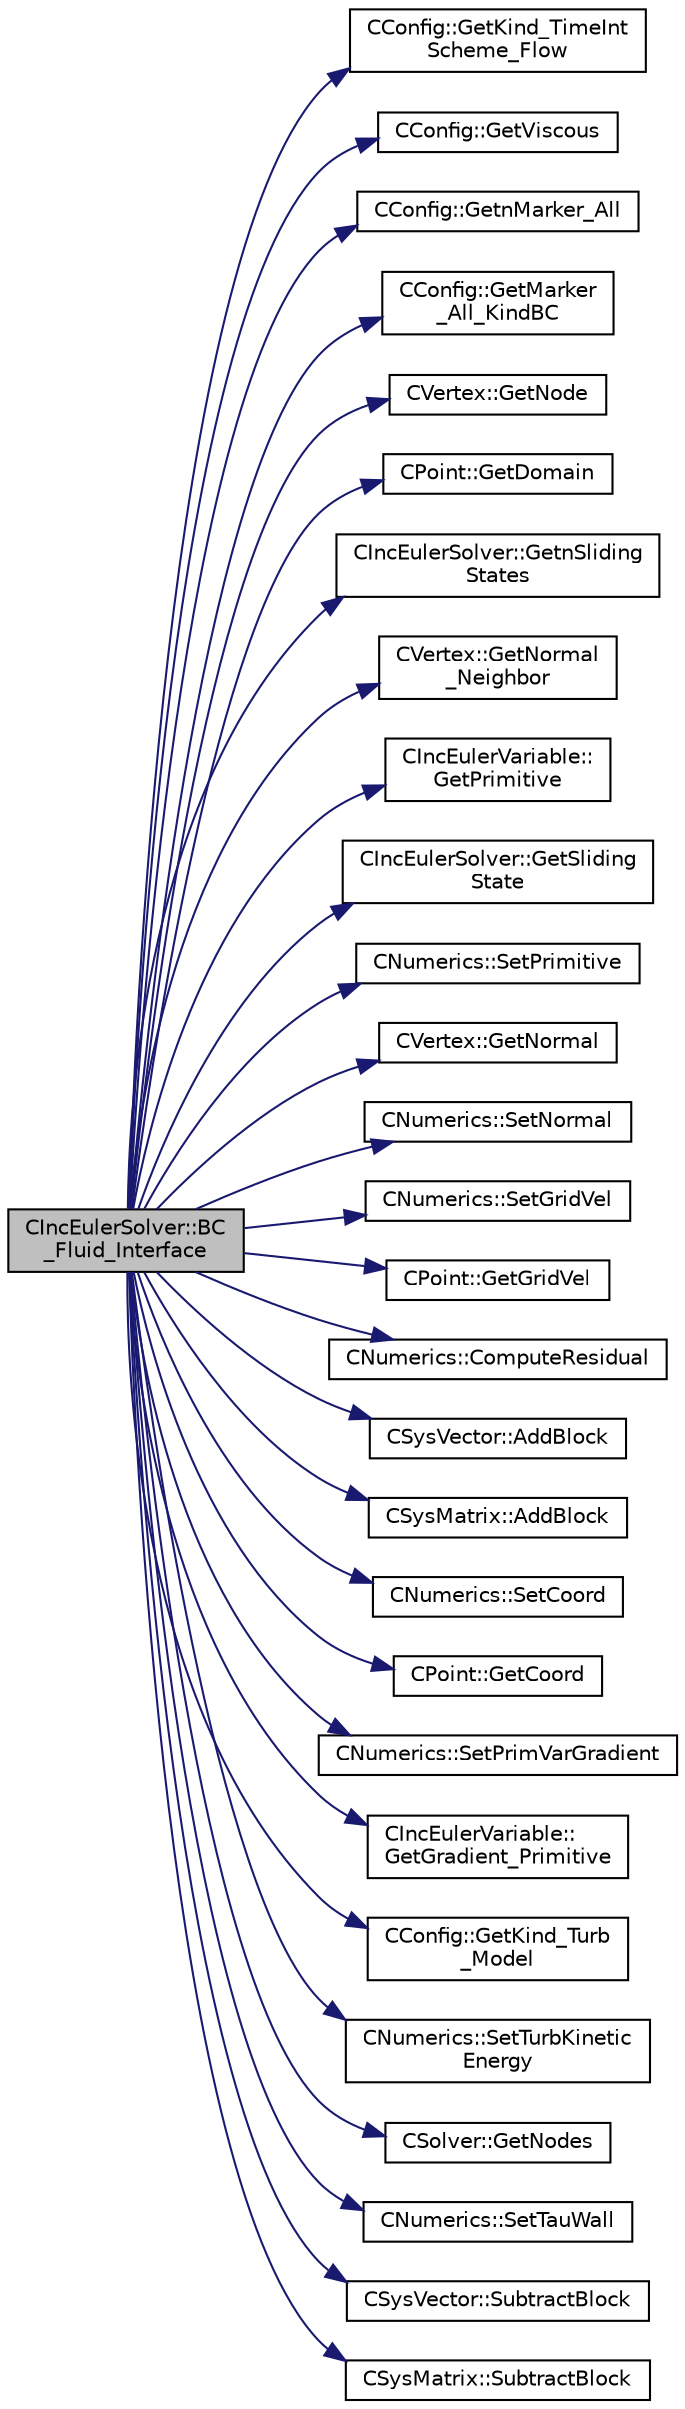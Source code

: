digraph "CIncEulerSolver::BC_Fluid_Interface"
{
  edge [fontname="Helvetica",fontsize="10",labelfontname="Helvetica",labelfontsize="10"];
  node [fontname="Helvetica",fontsize="10",shape=record];
  rankdir="LR";
  Node382 [label="CIncEulerSolver::BC\l_Fluid_Interface",height=0.2,width=0.4,color="black", fillcolor="grey75", style="filled", fontcolor="black"];
  Node382 -> Node383 [color="midnightblue",fontsize="10",style="solid",fontname="Helvetica"];
  Node383 [label="CConfig::GetKind_TimeInt\lScheme_Flow",height=0.2,width=0.4,color="black", fillcolor="white", style="filled",URL="$class_c_config.html#a20e5fd7b43cfd2bf2bcf5137f12bc635",tooltip="Get the kind of integration scheme (explicit or implicit) for the flow equations. ..."];
  Node382 -> Node384 [color="midnightblue",fontsize="10",style="solid",fontname="Helvetica"];
  Node384 [label="CConfig::GetViscous",height=0.2,width=0.4,color="black", fillcolor="white", style="filled",URL="$class_c_config.html#a2e9af0bd3e1f5ed865e81b627e94a662",tooltip="Determines if problem is viscous. "];
  Node382 -> Node385 [color="midnightblue",fontsize="10",style="solid",fontname="Helvetica"];
  Node385 [label="CConfig::GetnMarker_All",height=0.2,width=0.4,color="black", fillcolor="white", style="filled",URL="$class_c_config.html#a300c4884edfc0c2acf395036439004f4",tooltip="Get the total number of boundary markers including send/receive domains. "];
  Node382 -> Node386 [color="midnightblue",fontsize="10",style="solid",fontname="Helvetica"];
  Node386 [label="CConfig::GetMarker\l_All_KindBC",height=0.2,width=0.4,color="black", fillcolor="white", style="filled",URL="$class_c_config.html#a57d43acc1457d2d27095ce006218862e",tooltip="Get the kind of boundary for each marker. "];
  Node382 -> Node387 [color="midnightblue",fontsize="10",style="solid",fontname="Helvetica"];
  Node387 [label="CVertex::GetNode",height=0.2,width=0.4,color="black", fillcolor="white", style="filled",URL="$class_c_vertex.html#a95c513bf927464157ed96b6c79779a1f",tooltip="Get the node of the vertex. "];
  Node382 -> Node388 [color="midnightblue",fontsize="10",style="solid",fontname="Helvetica"];
  Node388 [label="CPoint::GetDomain",height=0.2,width=0.4,color="black", fillcolor="white", style="filled",URL="$class_c_point.html#a1d7e22a60d4cfef356af1cba2bab3e55",tooltip="For parallel computation, its indicates if a point must be computed or not. "];
  Node382 -> Node389 [color="midnightblue",fontsize="10",style="solid",fontname="Helvetica"];
  Node389 [label="CIncEulerSolver::GetnSliding\lStates",height=0.2,width=0.4,color="black", fillcolor="white", style="filled",URL="$class_c_inc_euler_solver.html#a4e536cdaed898e3878989932055c1b93",tooltip="Get the number of outer state for fluid interface nodes. "];
  Node382 -> Node390 [color="midnightblue",fontsize="10",style="solid",fontname="Helvetica"];
  Node390 [label="CVertex::GetNormal\l_Neighbor",height=0.2,width=0.4,color="black", fillcolor="white", style="filled",URL="$class_c_vertex.html#a8d2bce3a6ee62007179e688dc2b9b182",tooltip="Get the value of the closest neighbor. "];
  Node382 -> Node391 [color="midnightblue",fontsize="10",style="solid",fontname="Helvetica"];
  Node391 [label="CIncEulerVariable::\lGetPrimitive",height=0.2,width=0.4,color="black", fillcolor="white", style="filled",URL="$class_c_inc_euler_variable.html#af3063f74dadcaaacbe9f9d39fbf897ac",tooltip="Get the primitive variables. "];
  Node382 -> Node392 [color="midnightblue",fontsize="10",style="solid",fontname="Helvetica"];
  Node392 [label="CIncEulerSolver::GetSliding\lState",height=0.2,width=0.4,color="black", fillcolor="white", style="filled",URL="$class_c_inc_euler_solver.html#a9f3937dfcfd882d16e580588bf68f15f",tooltip="Get the outer state for fluid interface nodes. "];
  Node382 -> Node393 [color="midnightblue",fontsize="10",style="solid",fontname="Helvetica"];
  Node393 [label="CNumerics::SetPrimitive",height=0.2,width=0.4,color="black", fillcolor="white", style="filled",URL="$class_c_numerics.html#af72b17d397adf09beed2e99e2daf895c",tooltip="Set the value of the primitive variables. "];
  Node382 -> Node394 [color="midnightblue",fontsize="10",style="solid",fontname="Helvetica"];
  Node394 [label="CVertex::GetNormal",height=0.2,width=0.4,color="black", fillcolor="white", style="filled",URL="$class_c_vertex.html#a0d289163c6f3384822fcb9ae86fc1c39",tooltip="Copy the the normal vector of a face. "];
  Node382 -> Node395 [color="midnightblue",fontsize="10",style="solid",fontname="Helvetica"];
  Node395 [label="CNumerics::SetNormal",height=0.2,width=0.4,color="black", fillcolor="white", style="filled",URL="$class_c_numerics.html#a41903d97957f351cd9ee63ca404985b1",tooltip="Set the value of the normal vector to the face between two points. "];
  Node382 -> Node396 [color="midnightblue",fontsize="10",style="solid",fontname="Helvetica"];
  Node396 [label="CNumerics::SetGridVel",height=0.2,width=0.4,color="black", fillcolor="white", style="filled",URL="$class_c_numerics.html#ae15b9e4ad2008444365109c434e24207",tooltip="Set the velocity of the computational grid. "];
  Node382 -> Node397 [color="midnightblue",fontsize="10",style="solid",fontname="Helvetica"];
  Node397 [label="CPoint::GetGridVel",height=0.2,width=0.4,color="black", fillcolor="white", style="filled",URL="$class_c_point.html#a62ec636f4a05ac578b582a053e8553f9",tooltip="Get the value of the grid velocity at the point. "];
  Node382 -> Node398 [color="midnightblue",fontsize="10",style="solid",fontname="Helvetica"];
  Node398 [label="CNumerics::ComputeResidual",height=0.2,width=0.4,color="black", fillcolor="white", style="filled",URL="$class_c_numerics.html#abe734316e0047f463f059fd77a281958",tooltip="Compute the numerical residual. "];
  Node382 -> Node399 [color="midnightblue",fontsize="10",style="solid",fontname="Helvetica"];
  Node399 [label="CSysVector::AddBlock",height=0.2,width=0.4,color="black", fillcolor="white", style="filled",URL="$class_c_sys_vector.html#acd4c36df2ea0b7ad473944cff9bf5d72",tooltip="Add val_residual to the residual. "];
  Node382 -> Node400 [color="midnightblue",fontsize="10",style="solid",fontname="Helvetica"];
  Node400 [label="CSysMatrix::AddBlock",height=0.2,width=0.4,color="black", fillcolor="white", style="filled",URL="$class_c_sys_matrix.html#a85def3109e5aa5307268ca830a8f6522",tooltip="Adds the specified block to the sparse matrix. "];
  Node382 -> Node401 [color="midnightblue",fontsize="10",style="solid",fontname="Helvetica"];
  Node401 [label="CNumerics::SetCoord",height=0.2,width=0.4,color="black", fillcolor="white", style="filled",URL="$class_c_numerics.html#a5fa1089c7228d6d49677a633bbe3c890",tooltip="Set coordinates of the points. "];
  Node382 -> Node402 [color="midnightblue",fontsize="10",style="solid",fontname="Helvetica"];
  Node402 [label="CPoint::GetCoord",height=0.2,width=0.4,color="black", fillcolor="white", style="filled",URL="$class_c_point.html#a95fe081d22e96e190cb3edcbf0d6525f",tooltip="Get the coordinates dor the control volume. "];
  Node382 -> Node403 [color="midnightblue",fontsize="10",style="solid",fontname="Helvetica"];
  Node403 [label="CNumerics::SetPrimVarGradient",height=0.2,width=0.4,color="black", fillcolor="white", style="filled",URL="$class_c_numerics.html#a22772ccb1c59b1267152d4cc9825a98a",tooltip="Set the gradient of the primitive variables. "];
  Node382 -> Node404 [color="midnightblue",fontsize="10",style="solid",fontname="Helvetica"];
  Node404 [label="CIncEulerVariable::\lGetGradient_Primitive",height=0.2,width=0.4,color="black", fillcolor="white", style="filled",URL="$class_c_inc_euler_variable.html#a6732935d0d77a7e11ad404766b031f94",tooltip="Get the value of the primitive variables gradient. "];
  Node382 -> Node405 [color="midnightblue",fontsize="10",style="solid",fontname="Helvetica"];
  Node405 [label="CConfig::GetKind_Turb\l_Model",height=0.2,width=0.4,color="black", fillcolor="white", style="filled",URL="$class_c_config.html#a40aaed07fc5844d505d2c0b7076594d7",tooltip="Get the kind of the turbulence model. "];
  Node382 -> Node406 [color="midnightblue",fontsize="10",style="solid",fontname="Helvetica"];
  Node406 [label="CNumerics::SetTurbKinetic\lEnergy",height=0.2,width=0.4,color="black", fillcolor="white", style="filled",URL="$class_c_numerics.html#adb60105707161f121e6c9d79a2c80284",tooltip="Set the turbulent kinetic energy. "];
  Node382 -> Node407 [color="midnightblue",fontsize="10",style="solid",fontname="Helvetica"];
  Node407 [label="CSolver::GetNodes",height=0.2,width=0.4,color="black", fillcolor="white", style="filled",URL="$class_c_solver.html#af3198e52a2ea377bb765647b5e697197",tooltip="Allow outside access to the nodes of the solver, containing conservatives, primitives, etc. "];
  Node382 -> Node408 [color="midnightblue",fontsize="10",style="solid",fontname="Helvetica"];
  Node408 [label="CNumerics::SetTauWall",height=0.2,width=0.4,color="black", fillcolor="white", style="filled",URL="$class_c_numerics.html#a2fe1f3952f1b61191c49fa2076a9f969",tooltip="Set the value of the Tauwall. "];
  Node382 -> Node409 [color="midnightblue",fontsize="10",style="solid",fontname="Helvetica"];
  Node409 [label="CSysVector::SubtractBlock",height=0.2,width=0.4,color="black", fillcolor="white", style="filled",URL="$class_c_sys_vector.html#a732b302ca148d38b442bfe7e096a81be",tooltip="Subtract val_residual to the residual. "];
  Node382 -> Node410 [color="midnightblue",fontsize="10",style="solid",fontname="Helvetica"];
  Node410 [label="CSysMatrix::SubtractBlock",height=0.2,width=0.4,color="black", fillcolor="white", style="filled",URL="$class_c_sys_matrix.html#af913d33707e948c30fff5a62773ef5c6",tooltip="Subtracts the specified block to the sparse matrix. "];
}
